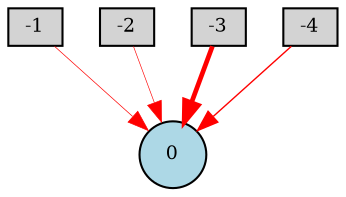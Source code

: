 digraph {
	node [fontsize=9 height=0.2 shape=circle width=0.2]
	-1 [fillcolor=lightgray shape=box style=filled]
	-2 [fillcolor=lightgray shape=box style=filled]
	-3 [fillcolor=lightgray shape=box style=filled]
	-4 [fillcolor=lightgray shape=box style=filled]
	0 [fillcolor=lightblue style=filled]
	-4 -> 0 [color=red penwidth=0.6653553523658304 style=solid]
	-1 -> 0 [color=red penwidth=0.3325607342443807 style=solid]
	-3 -> 0 [color=red penwidth=2.2642649793300103 style=solid]
	-2 -> 0 [color=red penwidth=0.3044472918075093 style=solid]
}
